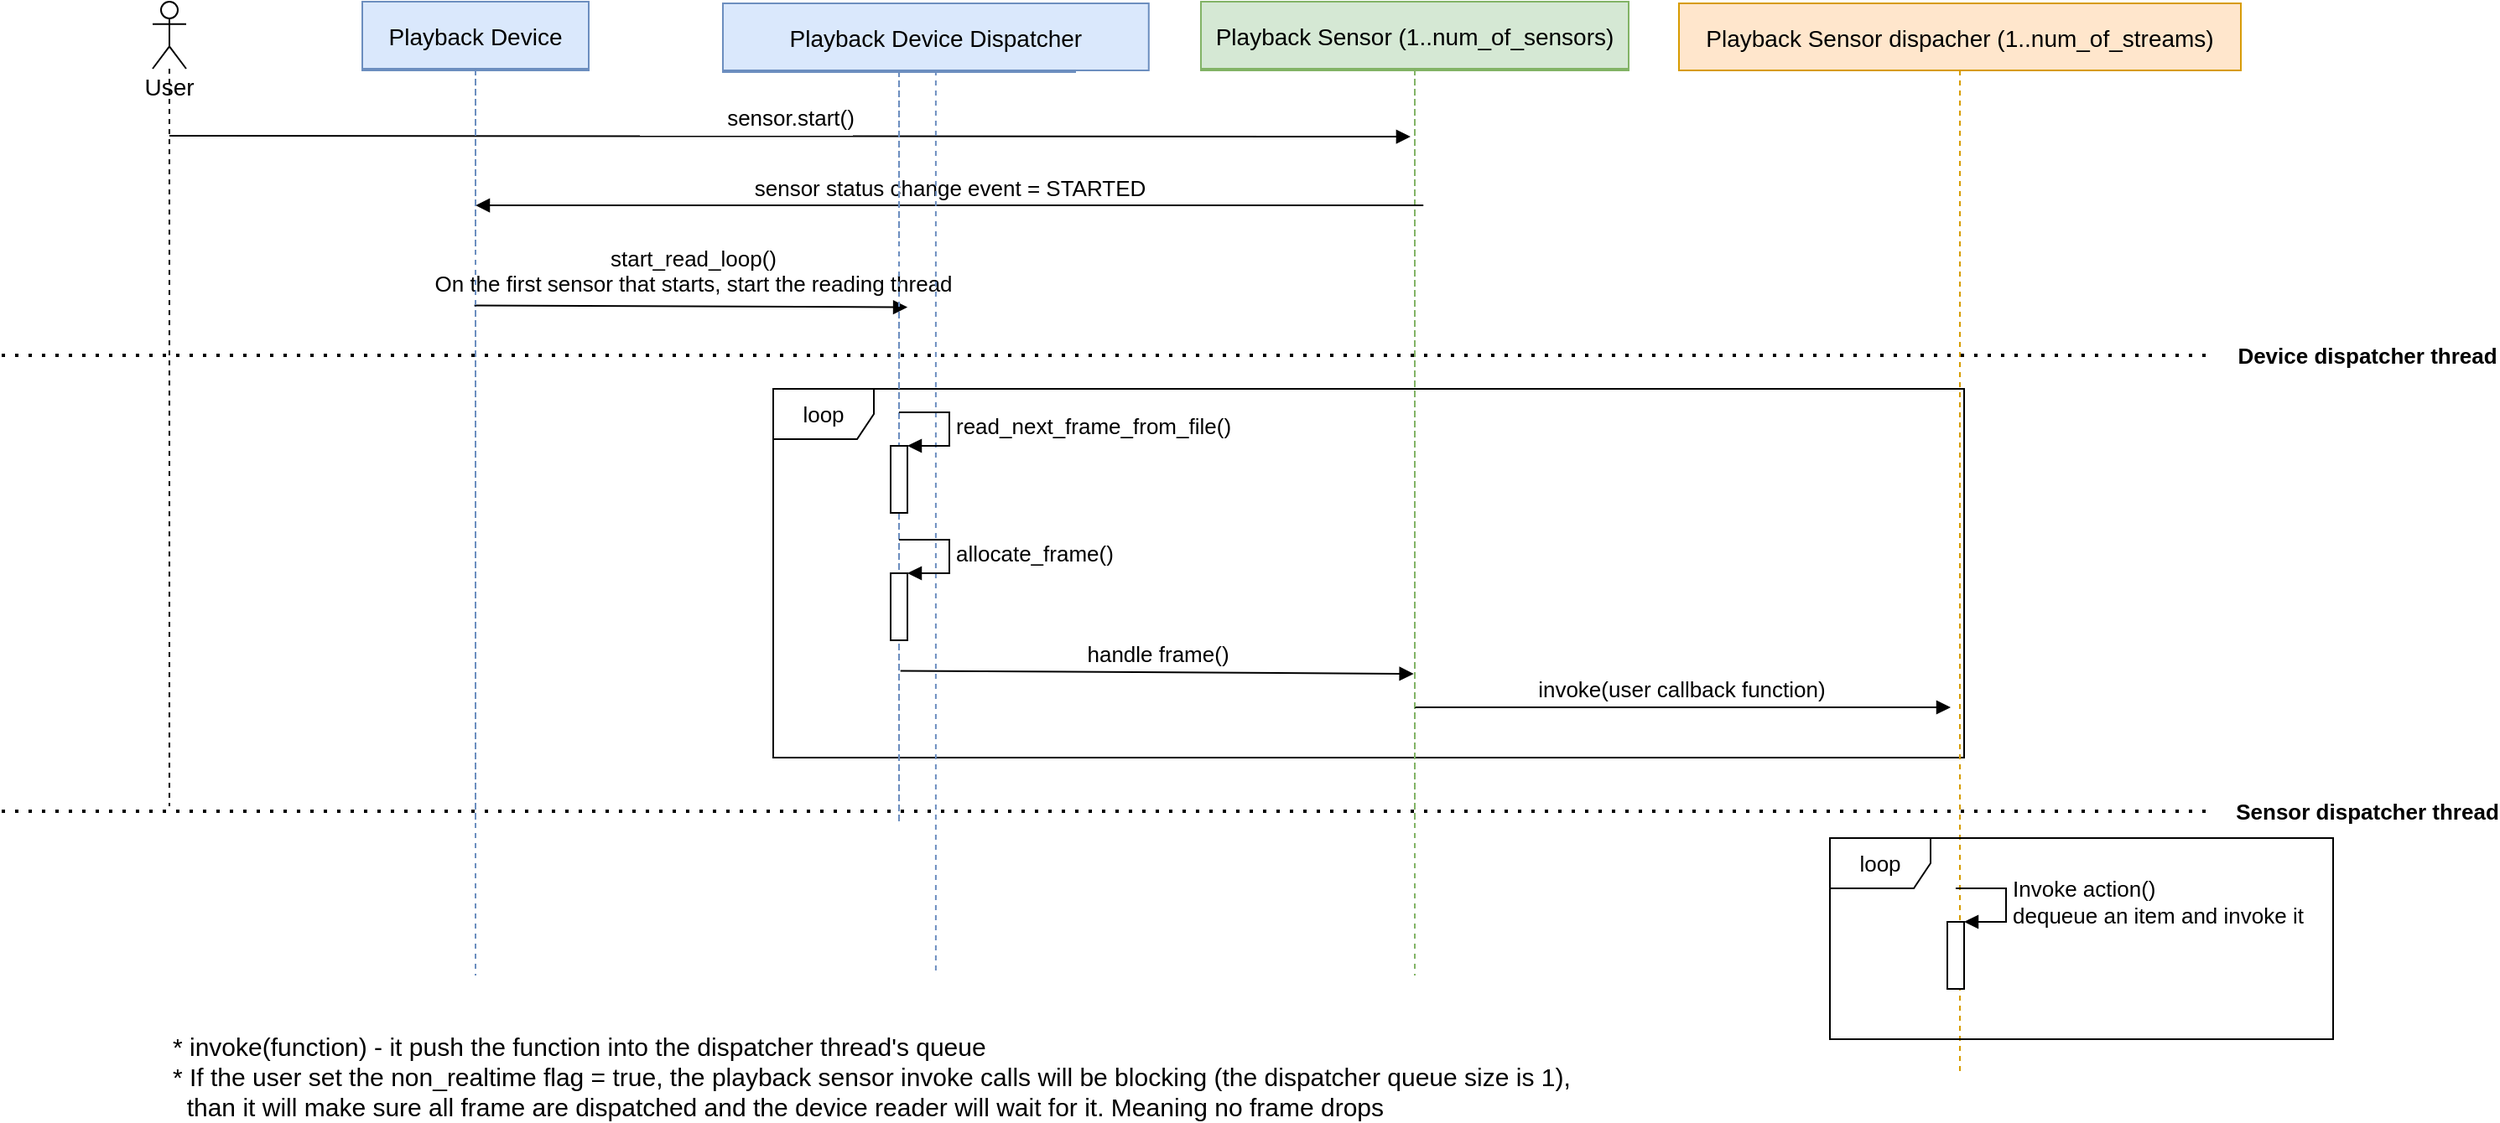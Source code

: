 <mxfile version="14.7.1" type="device"><diagram id="kgpKYQtTHZ0yAKxKKP6v" name="Page-1"><mxGraphModel dx="2522" dy="705" grid="1" gridSize="10" guides="1" tooltips="1" connect="1" arrows="1" fold="1" page="1" pageScale="1" pageWidth="1100" pageHeight="850" math="0" shadow="0"><root><mxCell id="0"/><mxCell id="1" parent="0"/><mxCell id="NlpZ0kP_iSVmKQOk9t8w-24" value="loop" style="shape=umlFrame;whiteSpace=wrap;html=1;fontSize=13;" vertex="1" parent="1"><mxGeometry x="-50" y="370" width="710" height="220" as="geometry"/></mxCell><mxCell id="3nuBFxr9cyL0pnOWT2aG-1" value="Playback Device" style="shape=umlLifeline;perimeter=lifelinePerimeter;container=1;collapsible=0;recursiveResize=0;rounded=0;shadow=0;strokeWidth=1;fillColor=#dae8fc;strokeColor=#6c8ebf;fontSize=14;" parent="1" vertex="1"><mxGeometry x="-295" y="140" width="135" height="489" as="geometry"/></mxCell><mxCell id="3nuBFxr9cyL0pnOWT2aG-5" value="Playback Sensor (1..num_of_sensors)" style="shape=umlLifeline;perimeter=lifelinePerimeter;container=1;collapsible=0;recursiveResize=0;rounded=0;shadow=0;strokeWidth=1;fillColor=#d5e8d4;strokeColor=#82b366;fontSize=14;" parent="1" vertex="1"><mxGeometry x="205" y="140" width="255" height="488" as="geometry"/></mxCell><mxCell id="NlpZ0kP_iSVmKQOk9t8w-2" value="User" style="shape=umlLifeline;participant=umlActor;perimeter=lifelinePerimeter;whiteSpace=wrap;html=1;container=1;collapsible=0;recursiveResize=0;verticalAlign=top;spacingTop=36;outlineConnect=0;fontSize=14;" vertex="1" parent="1"><mxGeometry x="-420" y="139" width="20" height="480" as="geometry"/></mxCell><mxCell id="NlpZ0kP_iSVmKQOk9t8w-3" value="sensor.start()" style="html=1;verticalAlign=bottom;endArrow=block;entryX=0.49;entryY=0.163;entryDx=0;entryDy=0;entryPerimeter=0;fontSize=13;" edge="1" parent="1" target="3nuBFxr9cyL0pnOWT2aG-5"><mxGeometry width="80" relative="1" as="geometry"><mxPoint x="-410" y="219" as="sourcePoint"/><mxPoint x="-250" y="219" as="targetPoint"/></mxGeometry></mxCell><mxCell id="NlpZ0kP_iSVmKQOk9t8w-5" value="handle frame()" style="html=1;verticalAlign=bottom;endArrow=block;exitX=0.504;exitY=0.814;exitDx=0;exitDy=0;exitPerimeter=0;fontSize=13;" edge="1" parent="1" source="NlpZ0kP_iSVmKQOk9t8w-14"><mxGeometry width="80" relative="1" as="geometry"><mxPoint x="20.0" y="539.996" as="sourcePoint"/><mxPoint x="331.83" y="539.996" as="targetPoint"/><Array as="points"/></mxGeometry></mxCell><mxCell id="NlpZ0kP_iSVmKQOk9t8w-7" value="sensor status change event = STARTED" style="html=1;verticalAlign=bottom;endArrow=block;exitX=0.52;exitY=0.247;exitDx=0;exitDy=0;exitPerimeter=0;fontSize=13;" edge="1" parent="1" source="3nuBFxr9cyL0pnOWT2aG-5" target="3nuBFxr9cyL0pnOWT2aG-1"><mxGeometry width="80" relative="1" as="geometry"><mxPoint x="-40" y="419" as="sourcePoint"/><mxPoint x="40" y="419" as="targetPoint"/></mxGeometry></mxCell><mxCell id="NlpZ0kP_iSVmKQOk9t8w-8" value="invoke(user callback function)&amp;nbsp;" style="html=1;verticalAlign=bottom;endArrow=block;fontSize=13;" edge="1" parent="1" source="3nuBFxr9cyL0pnOWT2aG-5"><mxGeometry width="80" relative="1" as="geometry"><mxPoint x="332.5" y="560" as="sourcePoint"/><mxPoint x="652.0" y="560" as="targetPoint"/></mxGeometry></mxCell><mxCell id="NlpZ0kP_iSVmKQOk9t8w-13" value="&lt;font style=&quot;font-size: 15px&quot;&gt;* invoke(function) - it push the function into the dispatcher thread's queue&amp;nbsp;&lt;br&gt;* If the user set the non_realtime flag = true, the playback sensor invoke calls will be blocking (the dispatcher queue size is 1), &lt;br&gt;&amp;nbsp; than it will make sure all frame are dispatched and the device reader will wait for it. Meaning no frame drops&lt;/font&gt;" style="text;html=1;resizable=0;autosize=1;align=left;verticalAlign=middle;points=[];fillColor=none;strokeColor=none;rounded=0;" vertex="1" parent="1"><mxGeometry x="-410" y="755" width="850" height="50" as="geometry"/></mxCell><mxCell id="NlpZ0kP_iSVmKQOk9t8w-14" value="Playback Device Dispatcher" style="shape=umlLifeline;perimeter=lifelinePerimeter;container=1;collapsible=0;recursiveResize=0;rounded=0;shadow=0;strokeWidth=1;fillColor=#dae8fc;strokeColor=#6c8ebf;fontSize=14;" vertex="1" parent="1"><mxGeometry x="-80" y="141" width="210" height="488" as="geometry"/></mxCell><mxCell id="NlpZ0kP_iSVmKQOk9t8w-36" value="Playback Device" style="shape=umlLifeline;perimeter=lifelinePerimeter;container=1;collapsible=0;recursiveResize=0;rounded=0;shadow=0;strokeWidth=1;fillColor=#dae8fc;strokeColor=#6c8ebf;fontSize=14;" vertex="1" parent="NlpZ0kP_iSVmKQOk9t8w-14"><mxGeometry x="-215" y="-1" width="135" height="489" as="geometry"/></mxCell><mxCell id="NlpZ0kP_iSVmKQOk9t8w-15" value="start_read_loop() &lt;br&gt;On the first sensor that starts, start the reading thread" style="html=1;verticalAlign=bottom;endArrow=block;entryX=0.524;entryY=0.349;entryDx=0;entryDy=0;entryPerimeter=0;fontSize=13;" edge="1" parent="1"><mxGeometry x="-0.0" y="3" width="80" relative="1" as="geometry"><mxPoint x="-228.176" y="320.211" as="sourcePoint"/><mxPoint x="30.04" y="321.312" as="targetPoint"/><mxPoint x="1" as="offset"/></mxGeometry></mxCell><mxCell id="NlpZ0kP_iSVmKQOk9t8w-6" value="Playback Sensor dispacher (1..num_of_streams)" style="shape=umlLifeline;perimeter=lifelinePerimeter;container=1;collapsible=0;recursiveResize=0;rounded=0;shadow=0;strokeWidth=1;fillColor=#ffe6cc;strokeColor=#d79b00;fontSize=14;" vertex="1" parent="1"><mxGeometry x="490" y="140" width="335" height="640" as="geometry"/></mxCell><mxCell id="NlpZ0kP_iSVmKQOk9t8w-37" value="Playback Device Dispatcher" style="shape=umlLifeline;perimeter=lifelinePerimeter;container=1;collapsible=0;recursiveResize=0;rounded=0;shadow=0;strokeWidth=1;fillColor=#dae8fc;strokeColor=#6c8ebf;fontSize=14;" vertex="1" parent="NlpZ0kP_iSVmKQOk9t8w-6"><mxGeometry x="-570" width="210" height="488" as="geometry"/></mxCell><mxCell id="NlpZ0kP_iSVmKQOk9t8w-39" value="Playback Device" style="shape=umlLifeline;perimeter=lifelinePerimeter;container=1;collapsible=0;recursiveResize=0;rounded=0;shadow=0;strokeWidth=1;fillColor=#dae8fc;strokeColor=#6c8ebf;fontSize=14;" vertex="1" parent="NlpZ0kP_iSVmKQOk9t8w-37"><mxGeometry x="-215" y="-1" width="135" height="489" as="geometry"/></mxCell><mxCell id="NlpZ0kP_iSVmKQOk9t8w-40" value="Playback Sensor (1..num_of_sensors)" style="shape=umlLifeline;perimeter=lifelinePerimeter;container=1;collapsible=0;recursiveResize=0;rounded=0;shadow=0;strokeWidth=1;fillColor=#d5e8d4;strokeColor=#82b366;fontSize=14;" vertex="1" parent="NlpZ0kP_iSVmKQOk9t8w-6"><mxGeometry x="-285" y="-1" width="255" height="488" as="geometry"/></mxCell><mxCell id="NlpZ0kP_iSVmKQOk9t8w-41" value="Playback Device Dispatcher" style="shape=umlLifeline;perimeter=lifelinePerimeter;container=1;collapsible=0;recursiveResize=0;rounded=0;shadow=0;strokeWidth=1;fillColor=#dae8fc;strokeColor=#6c8ebf;fontSize=14;" vertex="1" parent="NlpZ0kP_iSVmKQOk9t8w-6"><mxGeometry x="-570" width="253.89" height="580" as="geometry"/></mxCell><mxCell id="NlpZ0kP_iSVmKQOk9t8w-43" value="Playback Device" style="shape=umlLifeline;perimeter=lifelinePerimeter;container=1;collapsible=0;recursiveResize=0;rounded=0;shadow=0;strokeWidth=1;fillColor=#dae8fc;strokeColor=#6c8ebf;fontSize=14;" vertex="1" parent="NlpZ0kP_iSVmKQOk9t8w-41"><mxGeometry x="-215" y="-1" width="135" height="581" as="geometry"/></mxCell><mxCell id="NlpZ0kP_iSVmKQOk9t8w-44" value="Playback Sensor (1..num_of_sensors)" style="shape=umlLifeline;perimeter=lifelinePerimeter;container=1;collapsible=0;recursiveResize=0;rounded=0;shadow=0;strokeWidth=1;fillColor=#d5e8d4;strokeColor=#82b366;fontSize=14;" vertex="1" parent="NlpZ0kP_iSVmKQOk9t8w-6"><mxGeometry x="-285" y="-1" width="255" height="581" as="geometry"/></mxCell><mxCell id="NlpZ0kP_iSVmKQOk9t8w-18" value="" style="html=1;verticalAlign=bottom;endArrow=none;" edge="1" parent="1"><mxGeometry width="80" relative="1" as="geometry"><mxPoint x="657" y="675" as="sourcePoint"/><mxPoint x="657" y="675" as="targetPoint"/><Array as="points"/></mxGeometry></mxCell><mxCell id="NlpZ0kP_iSVmKQOk9t8w-25" value="" style="html=1;points=[];perimeter=orthogonalPerimeter;fontSize=13;" vertex="1" parent="1"><mxGeometry x="20" y="404" width="10" height="40" as="geometry"/></mxCell><mxCell id="NlpZ0kP_iSVmKQOk9t8w-26" value="&lt;span style=&quot;text-align: center&quot;&gt;read_next_frame_from_file()&lt;/span&gt;" style="edgeStyle=orthogonalEdgeStyle;html=1;align=left;spacingLeft=2;endArrow=block;rounded=0;entryX=1;entryY=0;fontSize=13;" edge="1" target="NlpZ0kP_iSVmKQOk9t8w-25" parent="1"><mxGeometry relative="1" as="geometry"><mxPoint x="25" y="384" as="sourcePoint"/><Array as="points"><mxPoint x="55" y="384"/></Array></mxGeometry></mxCell><mxCell id="NlpZ0kP_iSVmKQOk9t8w-28" value="" style="html=1;points=[];perimeter=orthogonalPerimeter;fontSize=13;" vertex="1" parent="1"><mxGeometry x="20" y="480" width="10" height="40" as="geometry"/></mxCell><mxCell id="NlpZ0kP_iSVmKQOk9t8w-29" value="&lt;span style=&quot;text-align: center&quot;&gt;allocate_frame()&lt;/span&gt;" style="edgeStyle=orthogonalEdgeStyle;html=1;align=left;spacingLeft=2;endArrow=block;rounded=0;entryX=1;entryY=0;fontSize=13;" edge="1" parent="1" target="NlpZ0kP_iSVmKQOk9t8w-28"><mxGeometry relative="1" as="geometry"><mxPoint x="25" y="460" as="sourcePoint"/><Array as="points"><mxPoint x="55" y="460"/></Array></mxGeometry></mxCell><mxCell id="NlpZ0kP_iSVmKQOk9t8w-30" value="loop" style="shape=umlFrame;whiteSpace=wrap;html=1;fontSize=13;" vertex="1" parent="1"><mxGeometry x="580" y="638" width="300" height="120" as="geometry"/></mxCell><mxCell id="NlpZ0kP_iSVmKQOk9t8w-31" value="" style="html=1;points=[];perimeter=orthogonalPerimeter;fontSize=13;" vertex="1" parent="1"><mxGeometry x="650" y="688" width="10" height="40" as="geometry"/></mxCell><mxCell id="NlpZ0kP_iSVmKQOk9t8w-32" value="&lt;span style=&quot;text-align: center&quot;&gt;Invoke action()&lt;br&gt;dequeue an item and invoke it&amp;nbsp;&lt;/span&gt;" style="edgeStyle=orthogonalEdgeStyle;html=1;align=left;spacingLeft=2;endArrow=block;rounded=0;entryX=1;entryY=0;fontSize=13;" edge="1" target="NlpZ0kP_iSVmKQOk9t8w-31" parent="1"><mxGeometry relative="1" as="geometry"><mxPoint x="655" y="668" as="sourcePoint"/><Array as="points"><mxPoint x="685" y="668"/></Array></mxGeometry></mxCell><mxCell id="NlpZ0kP_iSVmKQOk9t8w-45" value="&#10;&#10;&lt;span style=&quot;color: rgb(0, 0, 0); font-family: helvetica; font-size: 13px; font-style: normal; letter-spacing: normal; text-align: left; text-indent: 0px; text-transform: none; word-spacing: 0px; background-color: rgb(255, 255, 255); display: inline; float: none;&quot;&gt;Device dispatcher thread&lt;/span&gt;&#10;&#10;" style="endArrow=none;dashed=1;html=1;dashPattern=1 3;strokeWidth=2;fontSize=13;fontStyle=1" edge="1" parent="1"><mxGeometry x="1" y="90" width="50" height="50" relative="1" as="geometry"><mxPoint x="-510" y="350" as="sourcePoint"/><mxPoint x="810" y="350" as="targetPoint"/><mxPoint x="90" y="90" as="offset"/></mxGeometry></mxCell><mxCell id="NlpZ0kP_iSVmKQOk9t8w-46" value="Sensor&lt;span style=&quot;color: rgb(0, 0, 0); font-family: helvetica; font-size: 13px; font-style: normal; letter-spacing: normal; text-align: left; text-indent: 0px; text-transform: none; word-spacing: 0px; background-color: rgb(255, 255, 255); display: inline; float: none;&quot;&gt;&amp;nbsp;dispatcher thread&lt;/span&gt;&lt;br&gt;" style="endArrow=none;dashed=1;html=1;dashPattern=1 3;strokeWidth=2;fontSize=13;fontStyle=1" edge="1" parent="1"><mxGeometry x="1" y="90" width="50" height="50" relative="1" as="geometry"><mxPoint x="-510" y="622" as="sourcePoint"/><mxPoint x="810.0" y="622" as="targetPoint"/><mxPoint x="90" y="90" as="offset"/></mxGeometry></mxCell></root></mxGraphModel></diagram></mxfile>